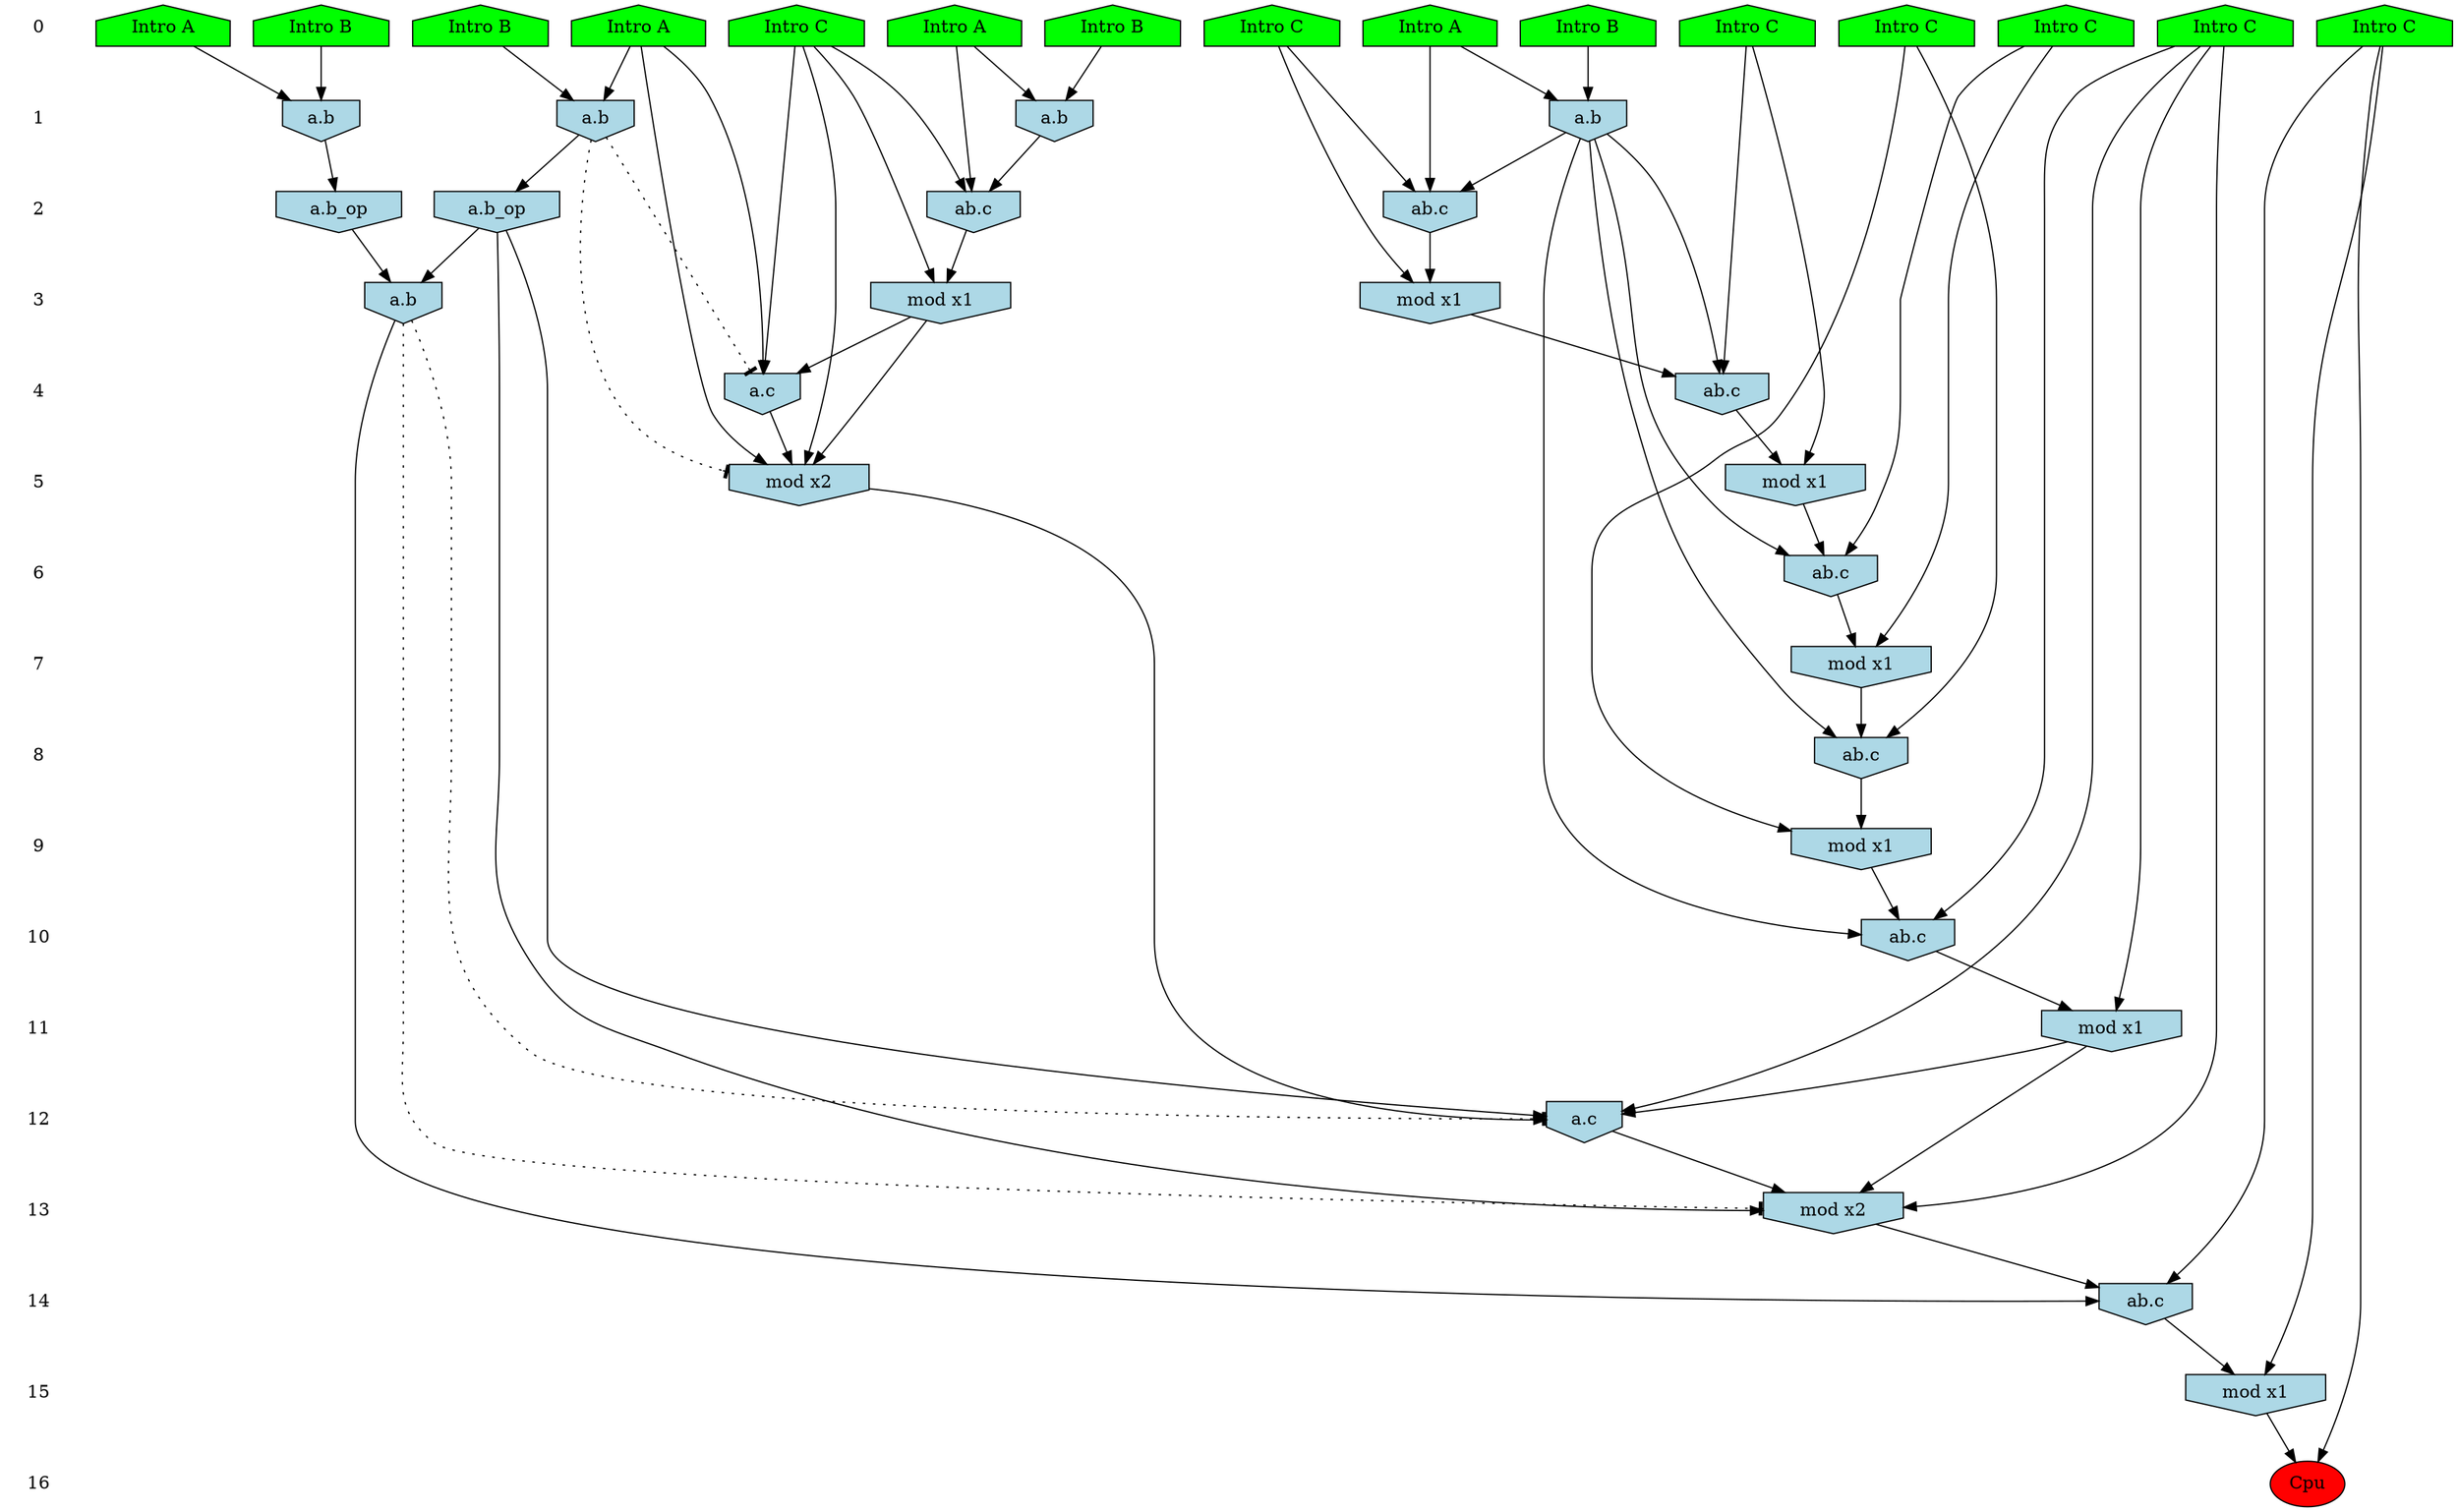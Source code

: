 /* Compression of 1 causal flows obtained in average at 1.991892E+01 t.u */
/* Compressed causal flows were: [3680] */
digraph G{
 ranksep=.5 ; 
{ rank = same ; "0" [shape=plaintext] ; node_1 [label ="Intro A", shape=house, style=filled, fillcolor=green] ;
node_2 [label ="Intro B", shape=house, style=filled, fillcolor=green] ;
node_3 [label ="Intro A", shape=house, style=filled, fillcolor=green] ;
node_4 [label ="Intro B", shape=house, style=filled, fillcolor=green] ;
node_5 [label ="Intro B", shape=house, style=filled, fillcolor=green] ;
node_6 [label ="Intro B", shape=house, style=filled, fillcolor=green] ;
node_7 [label ="Intro A", shape=house, style=filled, fillcolor=green] ;
node_8 [label ="Intro A", shape=house, style=filled, fillcolor=green] ;
node_9 [label ="Intro C", shape=house, style=filled, fillcolor=green] ;
node_10 [label ="Intro C", shape=house, style=filled, fillcolor=green] ;
node_11 [label ="Intro C", shape=house, style=filled, fillcolor=green] ;
node_12 [label ="Intro C", shape=house, style=filled, fillcolor=green] ;
node_13 [label ="Intro C", shape=house, style=filled, fillcolor=green] ;
node_14 [label ="Intro C", shape=house, style=filled, fillcolor=green] ;
node_15 [label ="Intro C", shape=house, style=filled, fillcolor=green] ;
}
{ rank = same ; "1" [shape=plaintext] ; node_16 [label="a.b", shape=invhouse, style=filled, fillcolor = lightblue] ;
node_18 [label="a.b", shape=invhouse, style=filled, fillcolor = lightblue] ;
node_23 [label="a.b", shape=invhouse, style=filled, fillcolor = lightblue] ;
node_33 [label="a.b", shape=invhouse, style=filled, fillcolor = lightblue] ;
}
{ rank = same ; "2" [shape=plaintext] ; node_17 [label="ab.c", shape=invhouse, style=filled, fillcolor = lightblue] ;
node_19 [label="ab.c", shape=invhouse, style=filled, fillcolor = lightblue] ;
node_34 [label="a.b_op", shape=invhouse, style=filled, fillcolor = lightblue] ;
node_35 [label="a.b_op", shape=invhouse, style=filled, fillcolor = lightblue] ;
}
{ rank = same ; "3" [shape=plaintext] ; node_20 [label="mod x1", shape=invhouse, style=filled, fillcolor = lightblue] ;
node_21 [label="mod x1", shape=invhouse, style=filled, fillcolor = lightblue] ;
node_38 [label="a.b", shape=invhouse, style=filled, fillcolor = lightblue] ;
}
{ rank = same ; "4" [shape=plaintext] ; node_22 [label="ab.c", shape=invhouse, style=filled, fillcolor = lightblue] ;
node_25 [label="a.c", shape=invhouse, style=filled, fillcolor = lightblue] ;
}
{ rank = same ; "5" [shape=plaintext] ; node_24 [label="mod x1", shape=invhouse, style=filled, fillcolor = lightblue] ;
node_30 [label="mod x2", shape=invhouse, style=filled, fillcolor = lightblue] ;
}
{ rank = same ; "6" [shape=plaintext] ; node_26 [label="ab.c", shape=invhouse, style=filled, fillcolor = lightblue] ;
}
{ rank = same ; "7" [shape=plaintext] ; node_27 [label="mod x1", shape=invhouse, style=filled, fillcolor = lightblue] ;
}
{ rank = same ; "8" [shape=plaintext] ; node_28 [label="ab.c", shape=invhouse, style=filled, fillcolor = lightblue] ;
}
{ rank = same ; "9" [shape=plaintext] ; node_29 [label="mod x1", shape=invhouse, style=filled, fillcolor = lightblue] ;
}
{ rank = same ; "10" [shape=plaintext] ; node_31 [label="ab.c", shape=invhouse, style=filled, fillcolor = lightblue] ;
}
{ rank = same ; "11" [shape=plaintext] ; node_32 [label="mod x1", shape=invhouse, style=filled, fillcolor = lightblue] ;
}
{ rank = same ; "12" [shape=plaintext] ; node_36 [label="a.c", shape=invhouse, style=filled, fillcolor = lightblue] ;
}
{ rank = same ; "13" [shape=plaintext] ; node_37 [label="mod x2", shape=invhouse, style=filled, fillcolor = lightblue] ;
}
{ rank = same ; "14" [shape=plaintext] ; node_39 [label="ab.c", shape=invhouse, style=filled, fillcolor = lightblue] ;
}
{ rank = same ; "15" [shape=plaintext] ; node_40 [label="mod x1", shape=invhouse, style=filled, fillcolor = lightblue] ;
}
{ rank = same ; "16" [shape=plaintext] ; node_41 [label ="Cpu", style=filled, fillcolor=red] ;
}
"0" -> "1" [style="invis"]; 
"1" -> "2" [style="invis"]; 
"2" -> "3" [style="invis"]; 
"3" -> "4" [style="invis"]; 
"4" -> "5" [style="invis"]; 
"5" -> "6" [style="invis"]; 
"6" -> "7" [style="invis"]; 
"7" -> "8" [style="invis"]; 
"8" -> "9" [style="invis"]; 
"9" -> "10" [style="invis"]; 
"10" -> "11" [style="invis"]; 
"11" -> "12" [style="invis"]; 
"12" -> "13" [style="invis"]; 
"13" -> "14" [style="invis"]; 
"14" -> "15" [style="invis"]; 
"15" -> "16" [style="invis"]; 
node_1 -> node_16
node_4 -> node_16
node_1 -> node_17
node_9 -> node_17
node_16 -> node_17
node_6 -> node_18
node_7 -> node_18
node_7 -> node_19
node_11 -> node_19
node_18 -> node_19
node_11 -> node_20
node_19 -> node_20
node_9 -> node_21
node_17 -> node_21
node_13 -> node_22
node_16 -> node_22
node_21 -> node_22
node_3 -> node_23
node_5 -> node_23
node_13 -> node_24
node_22 -> node_24
node_8 -> node_25
node_11 -> node_25
node_20 -> node_25
node_14 -> node_26
node_16 -> node_26
node_24 -> node_26
node_14 -> node_27
node_26 -> node_27
node_15 -> node_28
node_16 -> node_28
node_27 -> node_28
node_15 -> node_29
node_28 -> node_29
node_8 -> node_30
node_11 -> node_30
node_20 -> node_30
node_25 -> node_30
node_10 -> node_31
node_16 -> node_31
node_29 -> node_31
node_10 -> node_32
node_31 -> node_32
node_2 -> node_33
node_8 -> node_33
node_33 -> node_34
node_23 -> node_35
node_10 -> node_36
node_30 -> node_36
node_32 -> node_36
node_34 -> node_36
node_10 -> node_37
node_32 -> node_37
node_34 -> node_37
node_36 -> node_37
node_34 -> node_38
node_35 -> node_38
node_12 -> node_39
node_37 -> node_39
node_38 -> node_39
node_12 -> node_40
node_39 -> node_40
node_12 -> node_41
node_40 -> node_41
node_33 -> node_30 [style=dotted, arrowhead = tee] 
node_33 -> node_25 [style=dotted, arrowhead = tee] 
node_38 -> node_37 [style=dotted, arrowhead = tee] 
node_38 -> node_36 [style=dotted, arrowhead = tee] 
}
/*
 Dot generation time: 0.000205
*/